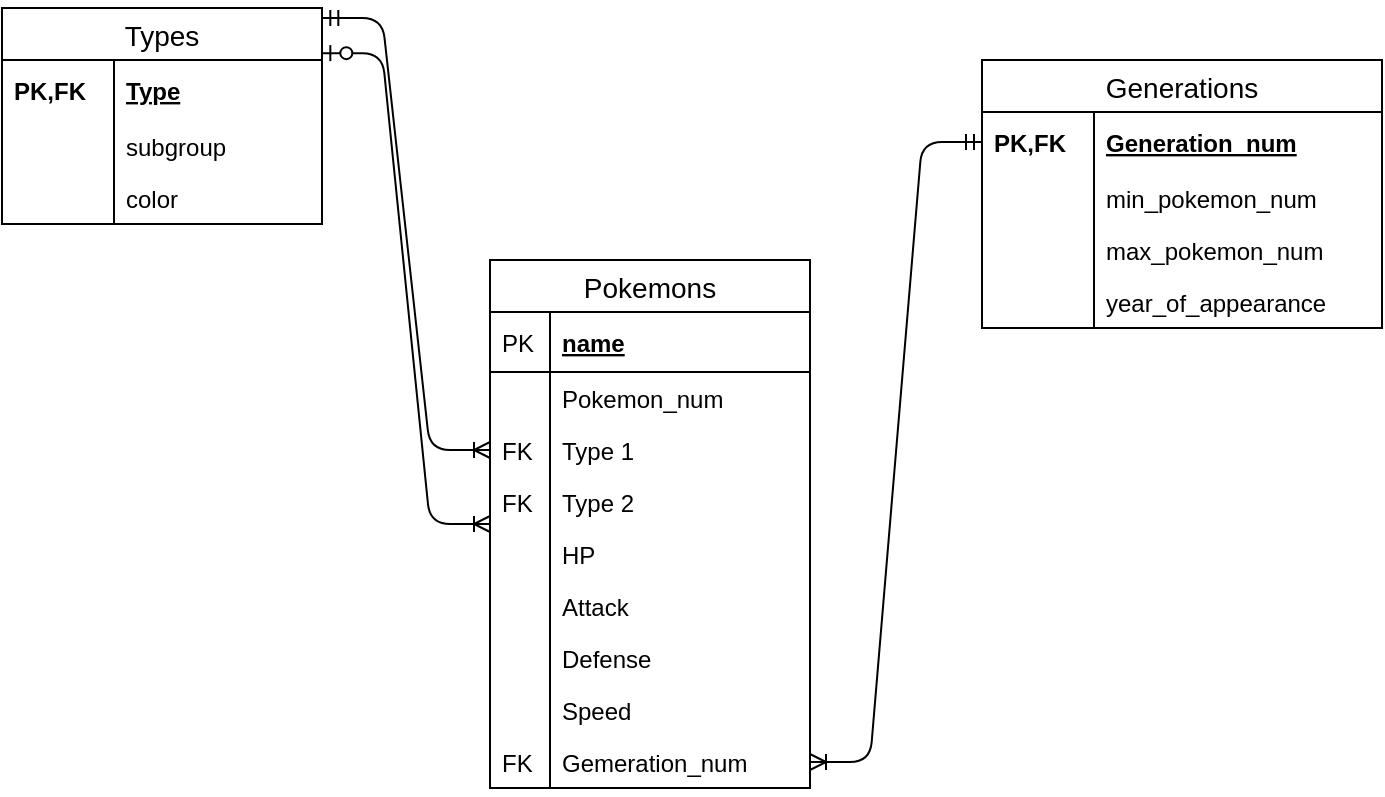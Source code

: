 <mxfile version="13.1.3" type="trello"><diagram id="9HtqF-7CbjLjNVBbmzfN" name="Page-1"><mxGraphModel dx="1014" dy="478" grid="1" gridSize="10" guides="1" tooltips="1" connect="1" arrows="1" fold="1" page="1" pageScale="1" pageWidth="827" pageHeight="1169" math="0" shadow="0"><root><mxCell id="0"/><mxCell id="1" parent="0"/><mxCell id="2XtQ22pc97D_cP4w1ytX-1" value="Types" style="swimlane;fontStyle=0;childLayout=stackLayout;horizontal=1;startSize=26;horizontalStack=0;resizeParent=1;resizeParentMax=0;resizeLast=0;collapsible=1;marginBottom=0;align=center;fontSize=14;" parent="1" vertex="1"><mxGeometry x="90" y="124" width="160" height="108" as="geometry"/></mxCell><mxCell id="2XtQ22pc97D_cP4w1ytX-2" value="Type" style="shape=partialRectangle;top=0;left=0;right=0;bottom=0;align=left;verticalAlign=middle;fillColor=none;spacingLeft=60;spacingRight=4;overflow=hidden;rotatable=0;points=[[0,0.5],[1,0.5]];portConstraint=eastwest;dropTarget=0;fontStyle=5;fontSize=12;" parent="2XtQ22pc97D_cP4w1ytX-1" vertex="1"><mxGeometry y="26" width="160" height="30" as="geometry"/></mxCell><mxCell id="2XtQ22pc97D_cP4w1ytX-3" value="PK,FK" style="shape=partialRectangle;fontStyle=1;top=0;left=0;bottom=0;fillColor=none;align=left;verticalAlign=middle;spacingLeft=4;spacingRight=4;overflow=hidden;rotatable=0;points=[];portConstraint=eastwest;part=1;fontSize=12;" parent="2XtQ22pc97D_cP4w1ytX-2" vertex="1" connectable="0"><mxGeometry width="56" height="30" as="geometry"/></mxCell><mxCell id="2XtQ22pc97D_cP4w1ytX-4" value="subgroup" style="shape=partialRectangle;top=0;left=0;right=0;bottom=0;align=left;verticalAlign=top;fillColor=none;spacingLeft=60;spacingRight=4;overflow=hidden;rotatable=0;points=[[0,0.5],[1,0.5]];portConstraint=eastwest;dropTarget=0;fontSize=12;" parent="2XtQ22pc97D_cP4w1ytX-1" vertex="1"><mxGeometry y="56" width="160" height="26" as="geometry"/></mxCell><mxCell id="2XtQ22pc97D_cP4w1ytX-5" value="" style="shape=partialRectangle;top=0;left=0;bottom=0;fillColor=none;align=left;verticalAlign=top;spacingLeft=4;spacingRight=4;overflow=hidden;rotatable=0;points=[];portConstraint=eastwest;part=1;fontSize=12;" parent="2XtQ22pc97D_cP4w1ytX-4" vertex="1" connectable="0"><mxGeometry width="56" height="26" as="geometry"/></mxCell><mxCell id="2XtQ22pc97D_cP4w1ytX-6" value="сolor" style="shape=partialRectangle;top=0;left=0;right=0;bottom=0;align=left;verticalAlign=top;fillColor=none;spacingLeft=60;spacingRight=4;overflow=hidden;rotatable=0;points=[[0,0.5],[1,0.5]];portConstraint=eastwest;dropTarget=0;fontSize=12;" parent="2XtQ22pc97D_cP4w1ytX-1" vertex="1"><mxGeometry y="82" width="160" height="26" as="geometry"/></mxCell><mxCell id="2XtQ22pc97D_cP4w1ytX-7" value="" style="shape=partialRectangle;top=0;left=0;bottom=0;fillColor=none;align=left;verticalAlign=top;spacingLeft=4;spacingRight=4;overflow=hidden;rotatable=0;points=[];portConstraint=eastwest;part=1;fontSize=12;" parent="2XtQ22pc97D_cP4w1ytX-6" vertex="1" connectable="0"><mxGeometry width="56" height="26" as="geometry"/></mxCell><mxCell id="2XtQ22pc97D_cP4w1ytX-25" value="Generations" style="swimlane;fontStyle=0;childLayout=stackLayout;horizontal=1;startSize=26;horizontalStack=0;resizeParent=1;resizeParentMax=0;resizeLast=0;collapsible=1;marginBottom=0;align=center;fontSize=14;" parent="1" vertex="1"><mxGeometry x="580" y="150" width="200" height="134" as="geometry"/></mxCell><mxCell id="2XtQ22pc97D_cP4w1ytX-26" value="Generation_num" style="shape=partialRectangle;top=0;left=0;right=0;bottom=0;align=left;verticalAlign=middle;fillColor=none;spacingLeft=60;spacingRight=4;overflow=hidden;rotatable=0;points=[[0,0.5],[1,0.5]];portConstraint=eastwest;dropTarget=0;fontStyle=5;fontSize=12;" parent="2XtQ22pc97D_cP4w1ytX-25" vertex="1"><mxGeometry y="26" width="200" height="30" as="geometry"/></mxCell><mxCell id="2XtQ22pc97D_cP4w1ytX-27" value="PK,FK" style="shape=partialRectangle;fontStyle=1;top=0;left=0;bottom=0;fillColor=none;align=left;verticalAlign=middle;spacingLeft=4;spacingRight=4;overflow=hidden;rotatable=0;points=[];portConstraint=eastwest;part=1;fontSize=12;" parent="2XtQ22pc97D_cP4w1ytX-26" vertex="1" connectable="0"><mxGeometry width="56" height="30" as="geometry"/></mxCell><mxCell id="2XtQ22pc97D_cP4w1ytX-28" value="min_pokemon_num" style="shape=partialRectangle;top=0;left=0;right=0;bottom=0;align=left;verticalAlign=top;fillColor=none;spacingLeft=60;spacingRight=4;overflow=hidden;rotatable=0;points=[[0,0.5],[1,0.5]];portConstraint=eastwest;dropTarget=0;fontSize=12;" parent="2XtQ22pc97D_cP4w1ytX-25" vertex="1"><mxGeometry y="56" width="200" height="26" as="geometry"/></mxCell><mxCell id="2XtQ22pc97D_cP4w1ytX-29" value="" style="shape=partialRectangle;top=0;left=0;bottom=0;fillColor=none;align=left;verticalAlign=top;spacingLeft=4;spacingRight=4;overflow=hidden;rotatable=0;points=[];portConstraint=eastwest;part=1;fontSize=12;" parent="2XtQ22pc97D_cP4w1ytX-28" vertex="1" connectable="0"><mxGeometry width="56" height="26" as="geometry"/></mxCell><mxCell id="2XtQ22pc97D_cP4w1ytX-30" value="max_pokemon_num" style="shape=partialRectangle;top=0;left=0;right=0;bottom=0;align=left;verticalAlign=top;fillColor=none;spacingLeft=60;spacingRight=4;overflow=hidden;rotatable=0;points=[[0,0.5],[1,0.5]];portConstraint=eastwest;dropTarget=0;fontSize=12;" parent="2XtQ22pc97D_cP4w1ytX-25" vertex="1"><mxGeometry y="82" width="200" height="26" as="geometry"/></mxCell><mxCell id="2XtQ22pc97D_cP4w1ytX-31" value="" style="shape=partialRectangle;top=0;left=0;bottom=0;fillColor=none;align=left;verticalAlign=top;spacingLeft=4;spacingRight=4;overflow=hidden;rotatable=0;points=[];portConstraint=eastwest;part=1;fontSize=12;" parent="2XtQ22pc97D_cP4w1ytX-30" vertex="1" connectable="0"><mxGeometry width="56" height="26" as="geometry"/></mxCell><mxCell id="2XtQ22pc97D_cP4w1ytX-32" value="year_of_appearance" style="shape=partialRectangle;top=0;left=0;right=0;bottom=0;align=left;verticalAlign=top;fillColor=none;spacingLeft=60;spacingRight=4;overflow=hidden;rotatable=0;points=[[0,0.5],[1,0.5]];portConstraint=eastwest;dropTarget=0;fontSize=12;" parent="2XtQ22pc97D_cP4w1ytX-25" vertex="1"><mxGeometry y="108" width="200" height="26" as="geometry"/></mxCell><mxCell id="2XtQ22pc97D_cP4w1ytX-33" value="" style="shape=partialRectangle;top=0;left=0;bottom=0;fillColor=none;align=left;verticalAlign=top;spacingLeft=4;spacingRight=4;overflow=hidden;rotatable=0;points=[];portConstraint=eastwest;part=1;fontSize=12;" parent="2XtQ22pc97D_cP4w1ytX-32" vertex="1" connectable="0"><mxGeometry width="56" height="26" as="geometry"/></mxCell><mxCell id="2XtQ22pc97D_cP4w1ytX-34" value="" style="edgeStyle=entityRelationEdgeStyle;fontSize=12;html=1;endArrow=ERoneToMany;startArrow=ERmandOne;exitX=1.001;exitY=0.046;exitDx=0;exitDy=0;exitPerimeter=0;" parent="1" source="2XtQ22pc97D_cP4w1ytX-1" target="2XtQ22pc97D_cP4w1ytX-13" edge="1"><mxGeometry width="100" height="100" relative="1" as="geometry"><mxPoint x="260" y="131" as="sourcePoint"/><mxPoint x="460" y="270" as="targetPoint"/></mxGeometry></mxCell><mxCell id="2XtQ22pc97D_cP4w1ytX-35" value="" style="edgeStyle=entityRelationEdgeStyle;fontSize=12;html=1;endArrow=ERoneToMany;startArrow=ERzeroToOne;entryX=0;entryY=0.5;entryDx=0;entryDy=0;exitX=1.001;exitY=0.209;exitDx=0;exitDy=0;exitPerimeter=0;" parent="1" source="2XtQ22pc97D_cP4w1ytX-1" target="2XtQ22pc97D_cP4w1ytX-8" edge="1"><mxGeometry width="100" height="100" relative="1" as="geometry"><mxPoint x="360" y="370" as="sourcePoint"/><mxPoint x="460" y="270" as="targetPoint"/></mxGeometry></mxCell><mxCell id="2XtQ22pc97D_cP4w1ytX-36" value="" style="edgeStyle=entityRelationEdgeStyle;fontSize=12;html=1;endArrow=ERoneToMany;startArrow=ERmandOne;startFill=1;" parent="1" source="2XtQ22pc97D_cP4w1ytX-26" target="IiVcy4FcPSYAhs3xKqqe-1" edge="1"><mxGeometry width="100" height="100" relative="1" as="geometry"><mxPoint x="520" y="470" as="sourcePoint"/><mxPoint x="570" y="360" as="targetPoint"/></mxGeometry></mxCell><mxCell id="2XtQ22pc97D_cP4w1ytX-8" value="Pokemons" style="swimlane;fontStyle=0;childLayout=stackLayout;horizontal=1;startSize=26;horizontalStack=0;resizeParent=1;resizeParentMax=0;resizeLast=0;collapsible=1;marginBottom=0;align=center;fontSize=14;" parent="1" vertex="1"><mxGeometry x="334" y="250" width="160" height="264" as="geometry"/></mxCell><mxCell id="2XtQ22pc97D_cP4w1ytX-9" value="name" style="shape=partialRectangle;top=0;left=0;right=0;bottom=1;align=left;verticalAlign=middle;fillColor=none;spacingLeft=34;spacingRight=4;overflow=hidden;rotatable=0;points=[[0,0.5],[1,0.5]];portConstraint=eastwest;dropTarget=0;fontStyle=5;fontSize=12;" parent="2XtQ22pc97D_cP4w1ytX-8" vertex="1"><mxGeometry y="26" width="160" height="30" as="geometry"/></mxCell><mxCell id="2XtQ22pc97D_cP4w1ytX-10" value="PK" style="shape=partialRectangle;top=0;left=0;bottom=0;fillColor=none;align=left;verticalAlign=middle;spacingLeft=4;spacingRight=4;overflow=hidden;rotatable=0;points=[];portConstraint=eastwest;part=1;fontSize=12;" parent="2XtQ22pc97D_cP4w1ytX-9" vertex="1" connectable="0"><mxGeometry width="30" height="30" as="geometry"/></mxCell><mxCell id="2XtQ22pc97D_cP4w1ytX-11" value="Pokemon_num" style="shape=partialRectangle;top=0;left=0;right=0;bottom=0;align=left;verticalAlign=top;fillColor=none;spacingLeft=34;spacingRight=4;overflow=hidden;rotatable=0;points=[[0,0.5],[1,0.5]];portConstraint=eastwest;dropTarget=0;fontSize=12;" parent="2XtQ22pc97D_cP4w1ytX-8" vertex="1"><mxGeometry y="56" width="160" height="26" as="geometry"/></mxCell><mxCell id="2XtQ22pc97D_cP4w1ytX-12" value="" style="shape=partialRectangle;top=0;left=0;bottom=0;fillColor=none;align=left;verticalAlign=top;spacingLeft=4;spacingRight=4;overflow=hidden;rotatable=0;points=[];portConstraint=eastwest;part=1;fontSize=12;" parent="2XtQ22pc97D_cP4w1ytX-11" vertex="1" connectable="0"><mxGeometry width="30" height="26" as="geometry"/></mxCell><mxCell id="2XtQ22pc97D_cP4w1ytX-13" value="Type 1" style="shape=partialRectangle;top=0;left=0;right=0;bottom=0;align=left;verticalAlign=top;fillColor=none;spacingLeft=34;spacingRight=4;overflow=hidden;rotatable=0;points=[[0,0.5],[1,0.5]];portConstraint=eastwest;dropTarget=0;fontSize=12;" parent="2XtQ22pc97D_cP4w1ytX-8" vertex="1"><mxGeometry y="82" width="160" height="26" as="geometry"/></mxCell><mxCell id="2XtQ22pc97D_cP4w1ytX-14" value="FK" style="shape=partialRectangle;top=0;left=0;bottom=0;fillColor=none;align=left;verticalAlign=top;spacingLeft=4;spacingRight=4;overflow=hidden;rotatable=0;points=[];portConstraint=eastwest;part=1;fontSize=12;" parent="2XtQ22pc97D_cP4w1ytX-13" vertex="1" connectable="0"><mxGeometry width="30" height="26" as="geometry"/></mxCell><mxCell id="2XtQ22pc97D_cP4w1ytX-15" value="Type 2" style="shape=partialRectangle;top=0;left=0;right=0;bottom=0;align=left;verticalAlign=top;fillColor=none;spacingLeft=34;spacingRight=4;overflow=hidden;rotatable=0;points=[[0,0.5],[1,0.5]];portConstraint=eastwest;dropTarget=0;fontSize=12;" parent="2XtQ22pc97D_cP4w1ytX-8" vertex="1"><mxGeometry y="108" width="160" height="26" as="geometry"/></mxCell><mxCell id="2XtQ22pc97D_cP4w1ytX-16" value="FK" style="shape=partialRectangle;top=0;left=0;bottom=0;fillColor=none;align=left;verticalAlign=top;spacingLeft=4;spacingRight=4;overflow=hidden;rotatable=0;points=[];portConstraint=eastwest;part=1;fontSize=12;" parent="2XtQ22pc97D_cP4w1ytX-15" vertex="1" connectable="0"><mxGeometry width="30" height="26" as="geometry"/></mxCell><mxCell id="2XtQ22pc97D_cP4w1ytX-17" value="HP" style="shape=partialRectangle;top=0;left=0;right=0;bottom=0;align=left;verticalAlign=top;fillColor=none;spacingLeft=34;spacingRight=4;overflow=hidden;rotatable=0;points=[[0,0.5],[1,0.5]];portConstraint=eastwest;dropTarget=0;fontSize=12;" parent="2XtQ22pc97D_cP4w1ytX-8" vertex="1"><mxGeometry y="134" width="160" height="26" as="geometry"/></mxCell><mxCell id="2XtQ22pc97D_cP4w1ytX-18" value="" style="shape=partialRectangle;top=0;left=0;bottom=0;fillColor=none;align=left;verticalAlign=top;spacingLeft=4;spacingRight=4;overflow=hidden;rotatable=0;points=[];portConstraint=eastwest;part=1;fontSize=12;" parent="2XtQ22pc97D_cP4w1ytX-17" vertex="1" connectable="0"><mxGeometry width="30" height="26" as="geometry"/></mxCell><mxCell id="2XtQ22pc97D_cP4w1ytX-19" value="Attack" style="shape=partialRectangle;top=0;left=0;right=0;bottom=0;align=left;verticalAlign=top;fillColor=none;spacingLeft=34;spacingRight=4;overflow=hidden;rotatable=0;points=[[0,0.5],[1,0.5]];portConstraint=eastwest;dropTarget=0;fontSize=12;" parent="2XtQ22pc97D_cP4w1ytX-8" vertex="1"><mxGeometry y="160" width="160" height="26" as="geometry"/></mxCell><mxCell id="2XtQ22pc97D_cP4w1ytX-20" value="" style="shape=partialRectangle;top=0;left=0;bottom=0;fillColor=none;align=left;verticalAlign=top;spacingLeft=4;spacingRight=4;overflow=hidden;rotatable=0;points=[];portConstraint=eastwest;part=1;fontSize=12;" parent="2XtQ22pc97D_cP4w1ytX-19" vertex="1" connectable="0"><mxGeometry width="30" height="26" as="geometry"/></mxCell><mxCell id="2XtQ22pc97D_cP4w1ytX-21" value="Defense&#10;" style="shape=partialRectangle;top=0;left=0;right=0;bottom=0;align=left;verticalAlign=top;fillColor=none;spacingLeft=34;spacingRight=4;overflow=hidden;rotatable=0;points=[[0,0.5],[1,0.5]];portConstraint=eastwest;dropTarget=0;fontSize=12;" parent="2XtQ22pc97D_cP4w1ytX-8" vertex="1"><mxGeometry y="186" width="160" height="26" as="geometry"/></mxCell><mxCell id="2XtQ22pc97D_cP4w1ytX-22" value="" style="shape=partialRectangle;top=0;left=0;bottom=0;fillColor=none;align=left;verticalAlign=top;spacingLeft=4;spacingRight=4;overflow=hidden;rotatable=0;points=[];portConstraint=eastwest;part=1;fontSize=12;" parent="2XtQ22pc97D_cP4w1ytX-21" vertex="1" connectable="0"><mxGeometry width="30" height="26" as="geometry"/></mxCell><mxCell id="2XtQ22pc97D_cP4w1ytX-23" value="Speed" style="shape=partialRectangle;top=0;left=0;right=0;bottom=0;align=left;verticalAlign=top;fillColor=none;spacingLeft=34;spacingRight=4;overflow=hidden;rotatable=0;points=[[0,0.5],[1,0.5]];portConstraint=eastwest;dropTarget=0;fontSize=12;" parent="2XtQ22pc97D_cP4w1ytX-8" vertex="1"><mxGeometry y="212" width="160" height="26" as="geometry"/></mxCell><mxCell id="2XtQ22pc97D_cP4w1ytX-24" value="" style="shape=partialRectangle;top=0;left=0;bottom=0;fillColor=none;align=left;verticalAlign=top;spacingLeft=4;spacingRight=4;overflow=hidden;rotatable=0;points=[];portConstraint=eastwest;part=1;fontSize=12;" parent="2XtQ22pc97D_cP4w1ytX-23" vertex="1" connectable="0"><mxGeometry width="30" height="26" as="geometry"/></mxCell><mxCell id="IiVcy4FcPSYAhs3xKqqe-1" value="Gemeration_num" style="shape=partialRectangle;top=0;left=0;right=0;bottom=0;align=left;verticalAlign=top;fillColor=none;spacingLeft=34;spacingRight=4;overflow=hidden;rotatable=0;points=[[0,0.5],[1,0.5]];portConstraint=eastwest;dropTarget=0;fontSize=12;" vertex="1" parent="2XtQ22pc97D_cP4w1ytX-8"><mxGeometry y="238" width="160" height="26" as="geometry"/></mxCell><mxCell id="IiVcy4FcPSYAhs3xKqqe-2" value="FK" style="shape=partialRectangle;top=0;left=0;bottom=0;fillColor=none;align=left;verticalAlign=top;spacingLeft=4;spacingRight=4;overflow=hidden;rotatable=0;points=[];portConstraint=eastwest;part=1;fontSize=12;" vertex="1" connectable="0" parent="IiVcy4FcPSYAhs3xKqqe-1"><mxGeometry width="30" height="26" as="geometry"/></mxCell></root></mxGraphModel></diagram></mxfile>